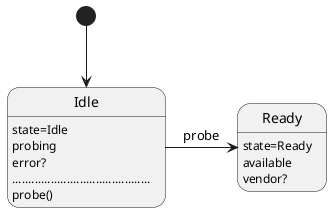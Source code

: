@startuml
Idle: state=Idle
Idle: probing
Idle: error?
Idle: ...........................................
Idle: probe()

Ready: state=Ready
Ready: available
Ready: vendor?

[*] --> Idle
Idle -> Ready :probe
@enduml
